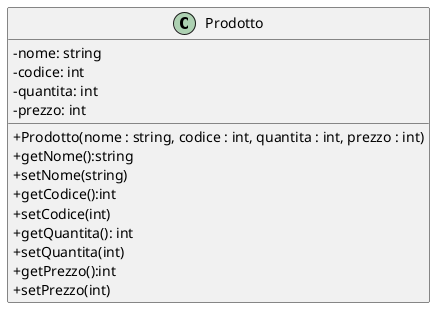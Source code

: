 @startuml
skinparam classAttributeIconSize 0
class Prodotto {
 -nome: string
 -codice: int
 -quantita: int
 -prezzo: int
 +Prodotto(nome : string, codice : int, quantita : int, prezzo : int)
 +getNome():string
 +setNome(string)
 +getCodice():int
 +setCodice(int)
 +getQuantita(): int
 +setQuantita(int)
 +getPrezzo():int
 +setPrezzo(int)
}
@enduml